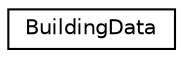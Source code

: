 digraph "Graphical Class Hierarchy"
{
 // LATEX_PDF_SIZE
  edge [fontname="Helvetica",fontsize="10",labelfontname="Helvetica",labelfontsize="10"];
  node [fontname="Helvetica",fontsize="10",shape=record];
  rankdir="LR";
  Node0 [label="BuildingData",height=0.2,width=0.4,color="black", fillcolor="white", style="filled",URL="$struct_building_data.html",tooltip="data to construct a Building object."];
}
